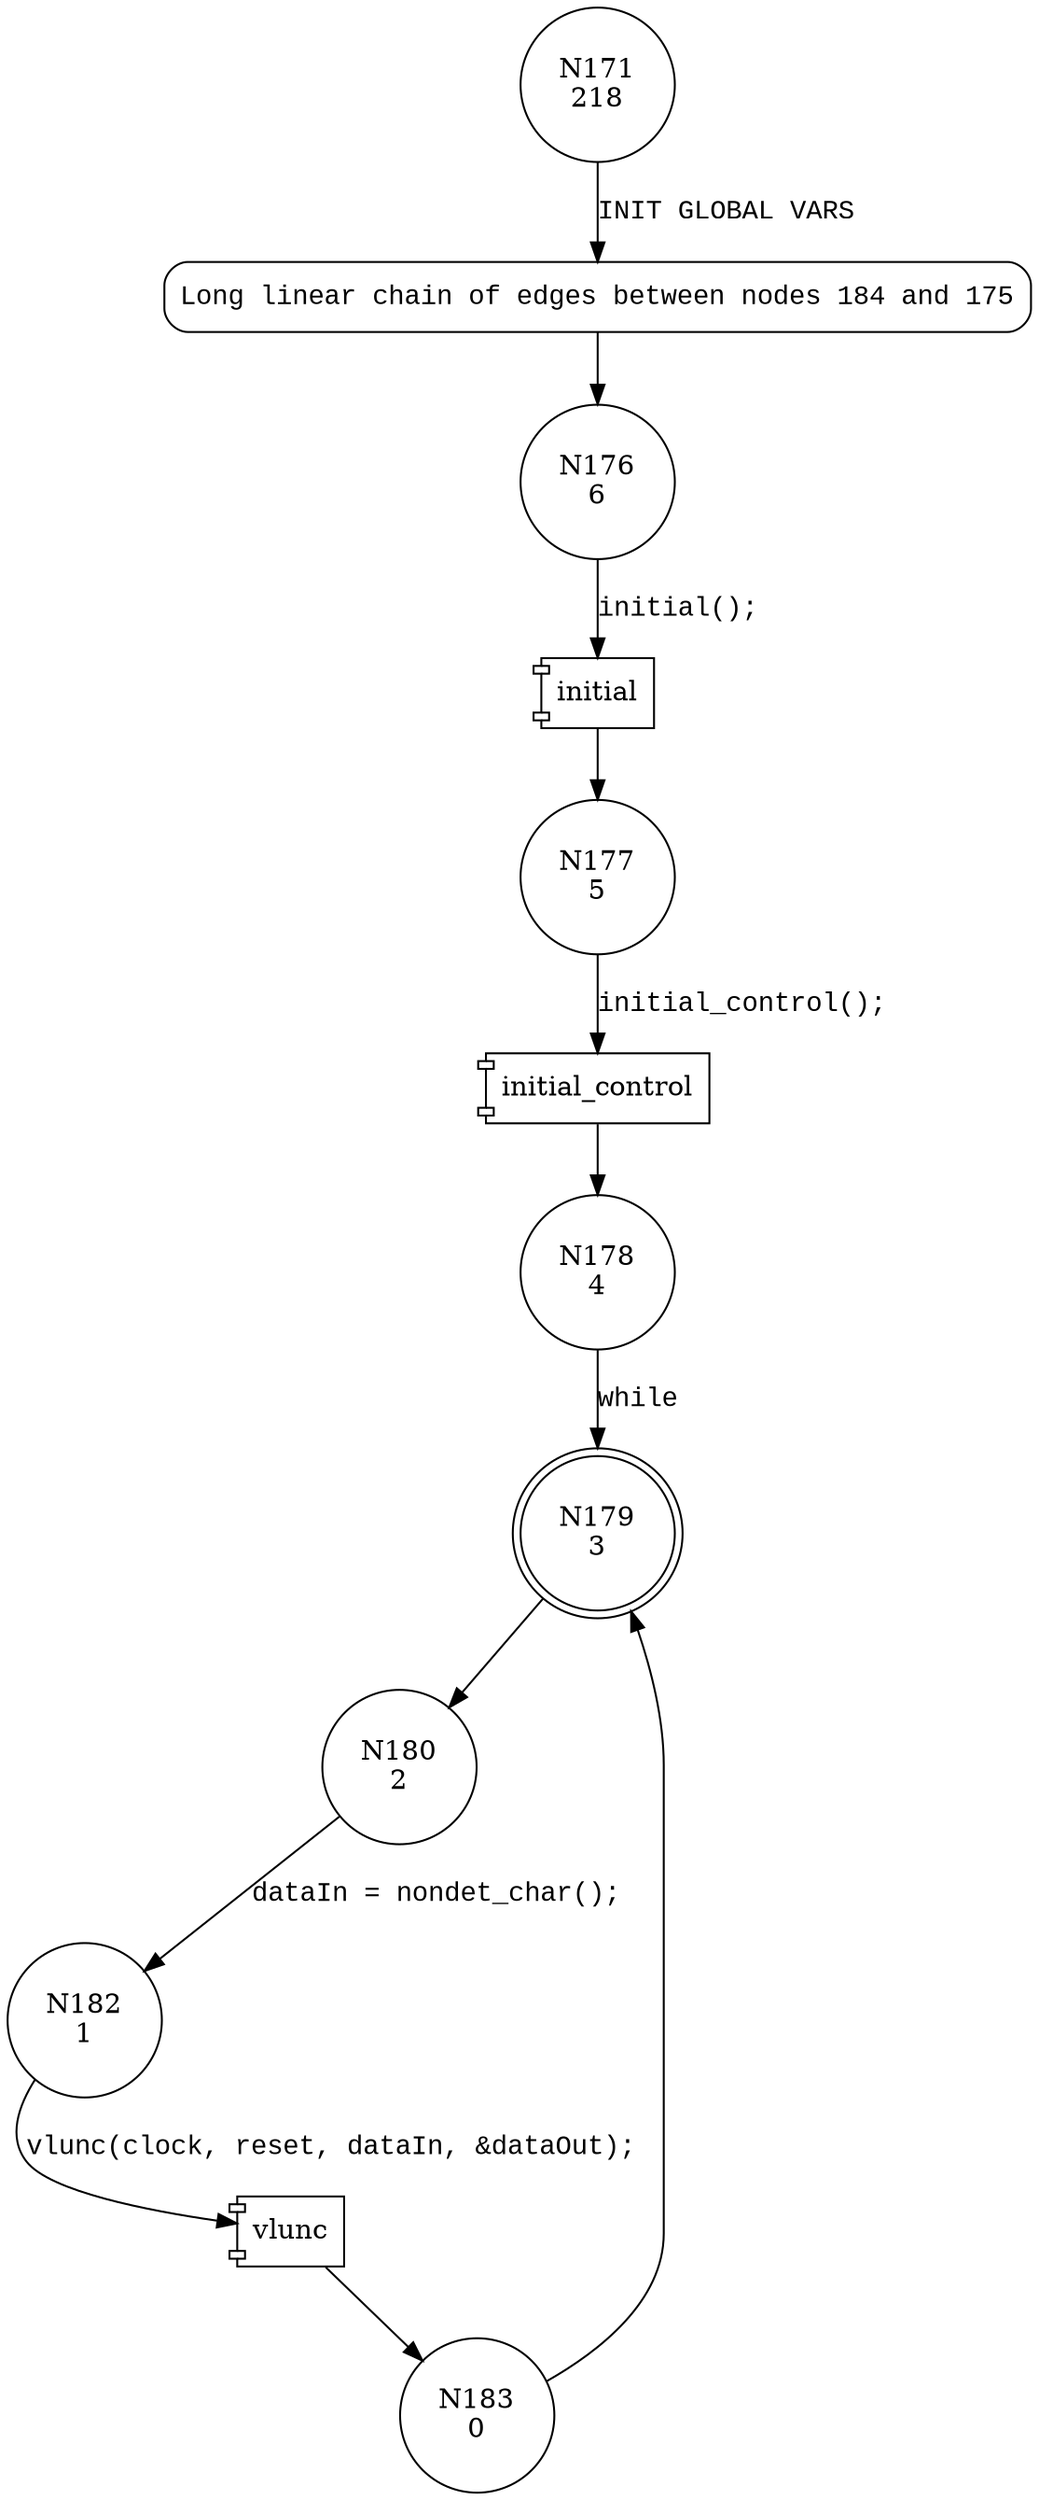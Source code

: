 digraph main {
171 [shape="circle" label="N171\n218"]
184 [shape="circle" label="N184\n217"]
176 [shape="circle" label="N176\n6"]
177 [shape="circle" label="N177\n5"]
178 [shape="circle" label="N178\n4"]
179 [shape="doublecircle" label="N179\n3"]
180 [shape="circle" label="N180\n2"]
182 [shape="circle" label="N182\n1"]
183 [shape="circle" label="N183\n0"]
184 [style="filled,bold" penwidth="1" fillcolor="white" fontname="Courier New" shape="Mrecord" label="Long linear chain of edges between nodes 184 and 175"]
184 -> 176[label=""]
171 -> 184 [label="INIT GLOBAL VARS" fontname="Courier New"]
100008 [shape="component" label="initial"]
176 -> 100008 [label="initial();" fontname="Courier New"]
100008 -> 177 [label="" fontname="Courier New"]
100009 [shape="component" label="initial_control"]
177 -> 100009 [label="initial_control();" fontname="Courier New"]
100009 -> 178 [label="" fontname="Courier New"]
179 -> 180 [label="" fontname="Courier New"]
100010 [shape="component" label="vlunc"]
182 -> 100010 [label="vlunc(clock, reset, dataIn, &dataOut);" fontname="Courier New"]
100010 -> 183 [label="" fontname="Courier New"]
178 -> 179 [label="while" fontname="Courier New"]
180 -> 182 [label="dataIn = nondet_char();" fontname="Courier New"]
183 -> 179 [label="" fontname="Courier New"]
}